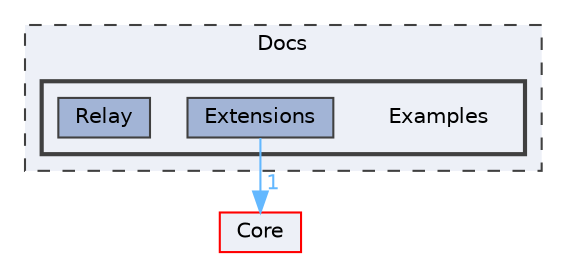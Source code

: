 digraph "Docs/Examples"
{
 // LATEX_PDF_SIZE
  bgcolor="transparent";
  edge [fontname=Helvetica,fontsize=10,labelfontname=Helvetica,labelfontsize=10];
  node [fontname=Helvetica,fontsize=10,shape=box,height=0.2,width=0.4];
  compound=true
  subgraph clusterdir_5baf679cf4943df8904dce5d41d4d3dc {
    graph [ bgcolor="#edf0f7", pencolor="grey25", label="Docs", fontname=Helvetica,fontsize=10 style="filled,dashed", URL="dir_5baf679cf4943df8904dce5d41d4d3dc.html",tooltip=""]
  subgraph clusterdir_ff5284937d108f0b7606aff233a1a6e0 {
    graph [ bgcolor="#edf0f7", pencolor="grey25", label="", fontname=Helvetica,fontsize=10 style="filled,bold", URL="dir_ff5284937d108f0b7606aff233a1a6e0.html",tooltip=""]
    dir_ff5284937d108f0b7606aff233a1a6e0 [shape=plaintext, label="Examples"];
  dir_6a8de127f655acde99cd7b9ecf0512a8 [label="Extensions", fillcolor="#a2b4d6", color="grey25", style="filled", URL="dir_6a8de127f655acde99cd7b9ecf0512a8.html",tooltip=""];
  dir_9afb62d39ab1adf1d8e59834ab6df447 [label="Relay", fillcolor="#a2b4d6", color="grey25", style="filled", URL="dir_9afb62d39ab1adf1d8e59834ab6df447.html",tooltip=""];
  }
  }
  dir_c6310732a22f63c0c2fc5595561e68f1 [label="Core", fillcolor="#edf0f7", color="red", style="filled", URL="dir_c6310732a22f63c0c2fc5595561e68f1.html",tooltip=""];
  dir_6a8de127f655acde99cd7b9ecf0512a8->dir_c6310732a22f63c0c2fc5595561e68f1 [headlabel="1", labeldistance=1.5 headhref="dir_000010_000005.html" href="dir_000010_000005.html" color="steelblue1" fontcolor="steelblue1"];
}
